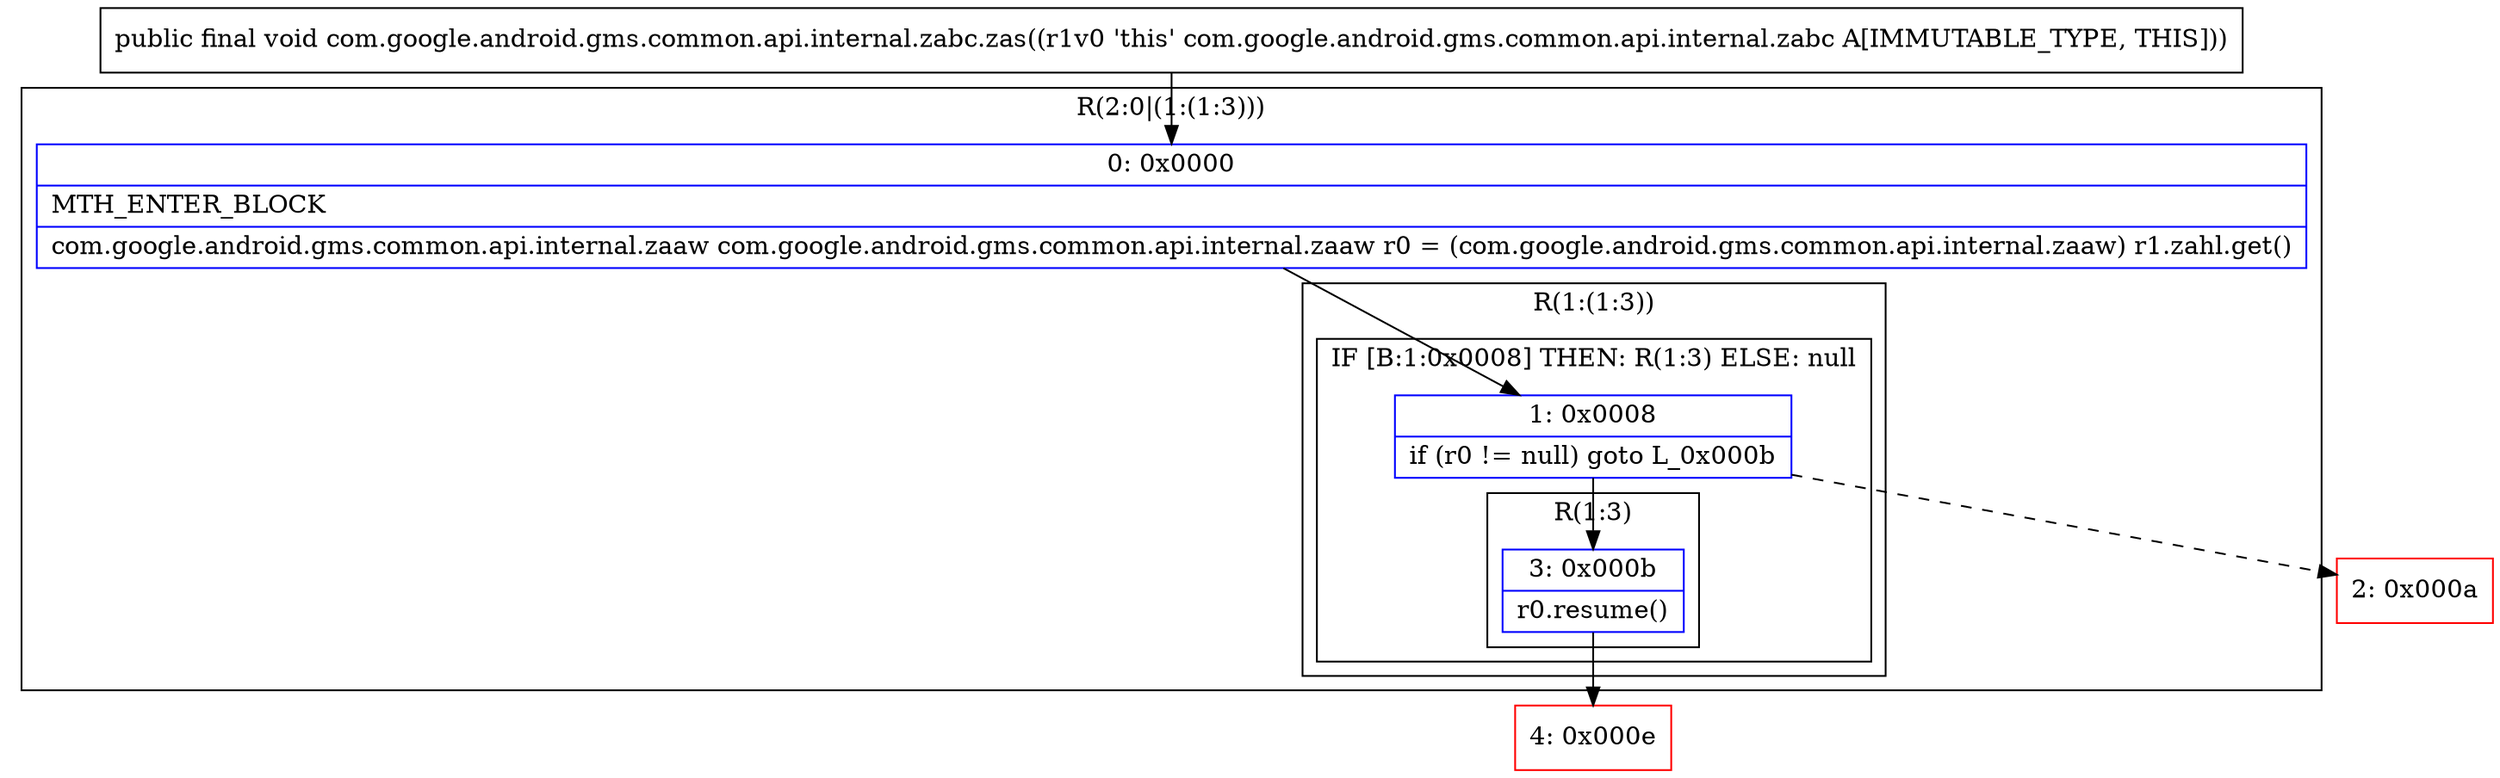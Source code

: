 digraph "CFG forcom.google.android.gms.common.api.internal.zabc.zas()V" {
subgraph cluster_Region_587205899 {
label = "R(2:0|(1:(1:3)))";
node [shape=record,color=blue];
Node_0 [shape=record,label="{0\:\ 0x0000|MTH_ENTER_BLOCK\l|com.google.android.gms.common.api.internal.zaaw com.google.android.gms.common.api.internal.zaaw r0 = (com.google.android.gms.common.api.internal.zaaw) r1.zahl.get()\l}"];
subgraph cluster_Region_2050464789 {
label = "R(1:(1:3))";
node [shape=record,color=blue];
subgraph cluster_IfRegion_81235747 {
label = "IF [B:1:0x0008] THEN: R(1:3) ELSE: null";
node [shape=record,color=blue];
Node_1 [shape=record,label="{1\:\ 0x0008|if (r0 != null) goto L_0x000b\l}"];
subgraph cluster_Region_1040638936 {
label = "R(1:3)";
node [shape=record,color=blue];
Node_3 [shape=record,label="{3\:\ 0x000b|r0.resume()\l}"];
}
}
}
}
Node_2 [shape=record,color=red,label="{2\:\ 0x000a}"];
Node_4 [shape=record,color=red,label="{4\:\ 0x000e}"];
MethodNode[shape=record,label="{public final void com.google.android.gms.common.api.internal.zabc.zas((r1v0 'this' com.google.android.gms.common.api.internal.zabc A[IMMUTABLE_TYPE, THIS])) }"];
MethodNode -> Node_0;
Node_0 -> Node_1;
Node_1 -> Node_2[style=dashed];
Node_1 -> Node_3;
Node_3 -> Node_4;
}


